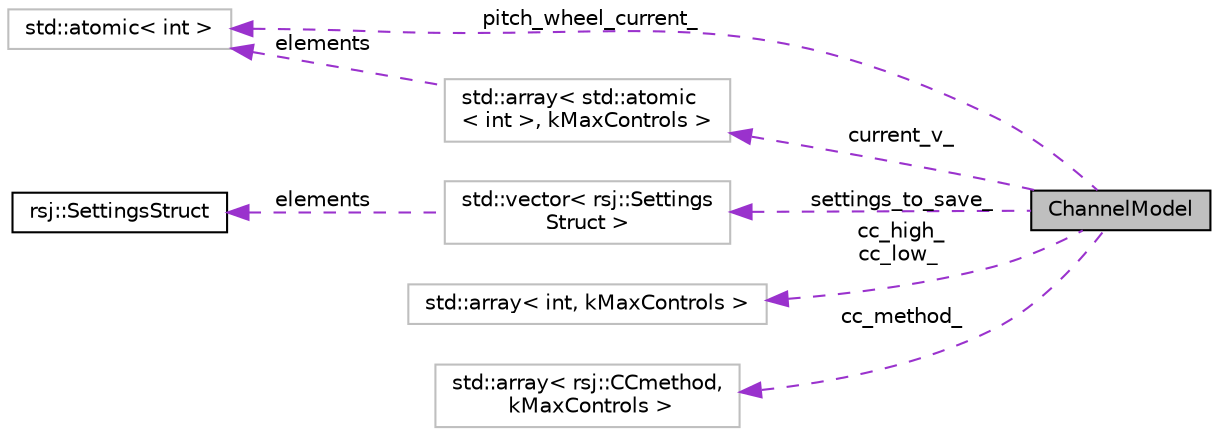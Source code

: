 digraph "ChannelModel"
{
 // INTERACTIVE_SVG=YES
 // LATEX_PDF_SIZE
  edge [fontname="Helvetica",fontsize="10",labelfontname="Helvetica",labelfontsize="10"];
  node [fontname="Helvetica",fontsize="10",shape=record];
  rankdir="LR";
  Node1 [label="ChannelModel",height=0.2,width=0.4,color="black", fillcolor="grey75", style="filled", fontcolor="black",tooltip=" "];
  Node2 -> Node1 [dir="back",color="darkorchid3",fontsize="10",style="dashed",label=" pitch_wheel_current_" ,fontname="Helvetica"];
  Node2 [label="std::atomic\< int \>",height=0.2,width=0.4,color="grey75", fillcolor="white", style="filled",tooltip=" "];
  Node3 -> Node1 [dir="back",color="darkorchid3",fontsize="10",style="dashed",label=" settings_to_save_" ,fontname="Helvetica"];
  Node3 [label="std::vector\< rsj::Settings\lStruct \>",height=0.2,width=0.4,color="grey75", fillcolor="white", style="filled",tooltip=" "];
  Node4 -> Node3 [dir="back",color="darkorchid3",fontsize="10",style="dashed",label=" elements" ,fontname="Helvetica"];
  Node4 [label="rsj::SettingsStruct",height=0.2,width=0.4,color="black", fillcolor="white", style="filled",URL="$structrsj_1_1_settings_struct.html",tooltip=" "];
  Node5 -> Node1 [dir="back",color="darkorchid3",fontsize="10",style="dashed",label=" current_v_" ,fontname="Helvetica"];
  Node5 [label="std::array\< std::atomic\l\< int \>, kMaxControls \>",height=0.2,width=0.4,color="grey75", fillcolor="white", style="filled",tooltip=" "];
  Node2 -> Node5 [dir="back",color="darkorchid3",fontsize="10",style="dashed",label=" elements" ,fontname="Helvetica"];
  Node6 -> Node1 [dir="back",color="darkorchid3",fontsize="10",style="dashed",label=" cc_high_\ncc_low_" ,fontname="Helvetica"];
  Node6 [label="std::array\< int, kMaxControls \>",height=0.2,width=0.4,color="grey75", fillcolor="white", style="filled",tooltip=" "];
  Node7 -> Node1 [dir="back",color="darkorchid3",fontsize="10",style="dashed",label=" cc_method_" ,fontname="Helvetica"];
  Node7 [label="std::array\< rsj::CCmethod,\l kMaxControls \>",height=0.2,width=0.4,color="grey75", fillcolor="white", style="filled",tooltip=" "];
}
